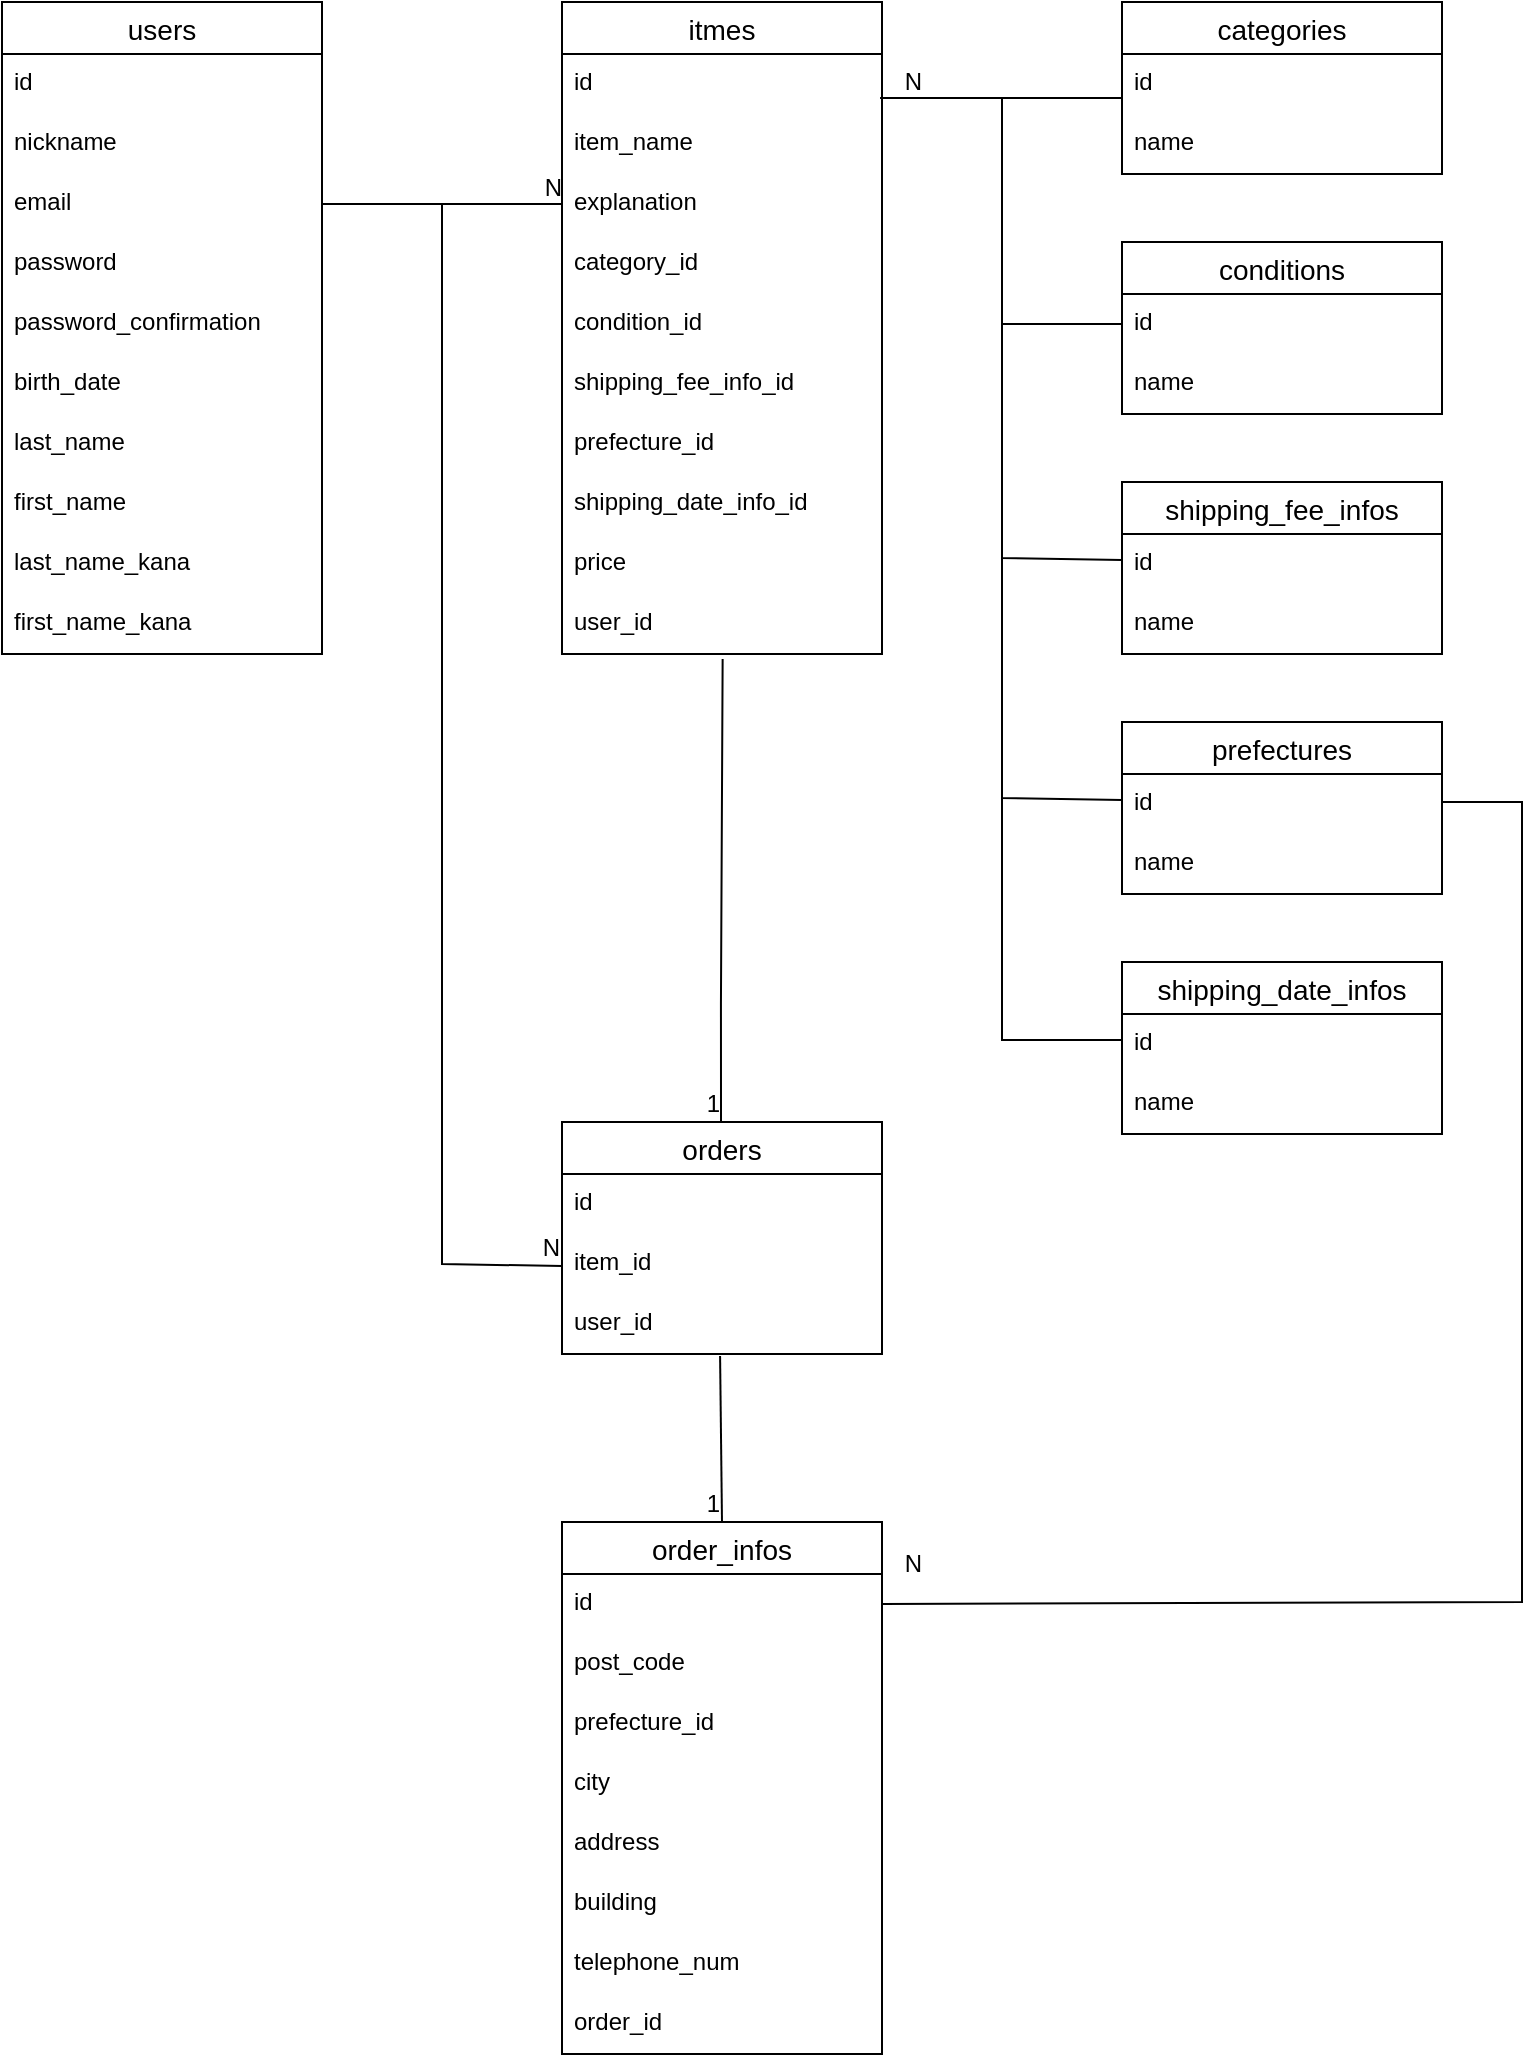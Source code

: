 <mxfile>
    <diagram id="ZAYsO4rURMBQkD5szkE8" name="ページ1">
        <mxGraphModel dx="443" dy="787" grid="1" gridSize="10" guides="1" tooltips="1" connect="1" arrows="1" fold="1" page="1" pageScale="1" pageWidth="827" pageHeight="1169" math="0" shadow="0">
            <root>
                <mxCell id="0"/>
                <mxCell id="1" parent="0"/>
                <mxCell id="2" value="users" style="swimlane;fontStyle=0;childLayout=stackLayout;horizontal=1;startSize=26;horizontalStack=0;resizeParent=1;resizeParentMax=0;resizeLast=0;collapsible=1;marginBottom=0;align=center;fontSize=14;" parent="1" vertex="1">
                    <mxGeometry x="40" y="120" width="160" height="326" as="geometry"/>
                </mxCell>
                <mxCell id="23" value="id" style="text;strokeColor=none;fillColor=none;spacingLeft=4;spacingRight=4;overflow=hidden;rotatable=0;points=[[0,0.5],[1,0.5]];portConstraint=eastwest;fontSize=12;" parent="2" vertex="1">
                    <mxGeometry y="26" width="160" height="30" as="geometry"/>
                </mxCell>
                <mxCell id="3" value="nickname " style="text;strokeColor=none;fillColor=none;spacingLeft=4;spacingRight=4;overflow=hidden;rotatable=0;points=[[0,0.5],[1,0.5]];portConstraint=eastwest;fontSize=12;" parent="2" vertex="1">
                    <mxGeometry y="56" width="160" height="30" as="geometry"/>
                </mxCell>
                <mxCell id="4" value="email" style="text;strokeColor=none;fillColor=none;spacingLeft=4;spacingRight=4;overflow=hidden;rotatable=0;points=[[0,0.5],[1,0.5]];portConstraint=eastwest;fontSize=12;" parent="2" vertex="1">
                    <mxGeometry y="86" width="160" height="30" as="geometry"/>
                </mxCell>
                <mxCell id="18" value="password" style="text;strokeColor=none;fillColor=none;spacingLeft=4;spacingRight=4;overflow=hidden;rotatable=0;points=[[0,0.5],[1,0.5]];portConstraint=eastwest;fontSize=12;" parent="2" vertex="1">
                    <mxGeometry y="116" width="160" height="30" as="geometry"/>
                </mxCell>
                <mxCell id="5" value="password_confirmation" style="text;strokeColor=none;fillColor=none;spacingLeft=4;spacingRight=4;overflow=hidden;rotatable=0;points=[[0,0.5],[1,0.5]];portConstraint=eastwest;fontSize=12;" parent="2" vertex="1">
                    <mxGeometry y="146" width="160" height="30" as="geometry"/>
                </mxCell>
                <mxCell id="78" value="birth_date" style="text;strokeColor=none;fillColor=none;spacingLeft=4;spacingRight=4;overflow=hidden;rotatable=0;points=[[0,0.5],[1,0.5]];portConstraint=eastwest;fontSize=12;" parent="2" vertex="1">
                    <mxGeometry y="176" width="160" height="30" as="geometry"/>
                </mxCell>
                <mxCell id="15" value="last_name" style="text;strokeColor=none;fillColor=none;spacingLeft=4;spacingRight=4;overflow=hidden;rotatable=0;points=[[0,0.5],[1,0.5]];portConstraint=eastwest;fontSize=12;" parent="2" vertex="1">
                    <mxGeometry y="206" width="160" height="30" as="geometry"/>
                </mxCell>
                <mxCell id="16" value="first_name" style="text;strokeColor=none;fillColor=none;spacingLeft=4;spacingRight=4;overflow=hidden;rotatable=0;points=[[0,0.5],[1,0.5]];portConstraint=eastwest;fontSize=12;" parent="2" vertex="1">
                    <mxGeometry y="236" width="160" height="30" as="geometry"/>
                </mxCell>
                <mxCell id="17" value="last_name_kana" style="text;strokeColor=none;fillColor=none;spacingLeft=4;spacingRight=4;overflow=hidden;rotatable=0;points=[[0,0.5],[1,0.5]];portConstraint=eastwest;fontSize=12;" parent="2" vertex="1">
                    <mxGeometry y="266" width="160" height="30" as="geometry"/>
                </mxCell>
                <mxCell id="19" value="first_name_kana" style="text;strokeColor=none;fillColor=none;spacingLeft=4;spacingRight=4;overflow=hidden;rotatable=0;points=[[0,0.5],[1,0.5]];portConstraint=eastwest;fontSize=12;" parent="2" vertex="1">
                    <mxGeometry y="296" width="160" height="30" as="geometry"/>
                </mxCell>
                <mxCell id="6" value="itmes" style="swimlane;fontStyle=0;childLayout=stackLayout;horizontal=1;startSize=26;horizontalStack=0;resizeParent=1;resizeParentMax=0;resizeLast=0;collapsible=1;marginBottom=0;align=center;fontSize=14;" parent="1" vertex="1">
                    <mxGeometry x="320" y="120" width="160" height="326" as="geometry"/>
                </mxCell>
                <mxCell id="7" value="id" style="text;strokeColor=none;fillColor=none;spacingLeft=4;spacingRight=4;overflow=hidden;rotatable=0;points=[[0,0.5],[1,0.5]];portConstraint=eastwest;fontSize=12;" parent="6" vertex="1">
                    <mxGeometry y="26" width="160" height="30" as="geometry"/>
                </mxCell>
                <mxCell id="8" value="item_name" style="text;strokeColor=none;fillColor=none;spacingLeft=4;spacingRight=4;overflow=hidden;rotatable=0;points=[[0,0.5],[1,0.5]];portConstraint=eastwest;fontSize=12;" parent="6" vertex="1">
                    <mxGeometry y="56" width="160" height="30" as="geometry"/>
                </mxCell>
                <mxCell id="25" value="explanation" style="text;strokeColor=none;fillColor=none;spacingLeft=4;spacingRight=4;overflow=hidden;rotatable=0;points=[[0,0.5],[1,0.5]];portConstraint=eastwest;fontSize=12;" parent="6" vertex="1">
                    <mxGeometry y="86" width="160" height="30" as="geometry"/>
                </mxCell>
                <mxCell id="26" value="category_id" style="text;strokeColor=none;fillColor=none;spacingLeft=4;spacingRight=4;overflow=hidden;rotatable=0;points=[[0,0.5],[1,0.5]];portConstraint=eastwest;fontSize=12;" parent="6" vertex="1">
                    <mxGeometry y="116" width="160" height="30" as="geometry"/>
                </mxCell>
                <mxCell id="27" value="condition_id" style="text;strokeColor=none;fillColor=none;spacingLeft=4;spacingRight=4;overflow=hidden;rotatable=0;points=[[0,0.5],[1,0.5]];portConstraint=eastwest;fontSize=12;" parent="6" vertex="1">
                    <mxGeometry y="146" width="160" height="30" as="geometry"/>
                </mxCell>
                <mxCell id="28" value="shipping_fee_info_id" style="text;strokeColor=none;fillColor=none;spacingLeft=4;spacingRight=4;overflow=hidden;rotatable=0;points=[[0,0.5],[1,0.5]];portConstraint=eastwest;fontSize=12;" parent="6" vertex="1">
                    <mxGeometry y="176" width="160" height="30" as="geometry"/>
                </mxCell>
                <mxCell id="29" value="prefecture_id" style="text;strokeColor=none;fillColor=none;spacingLeft=4;spacingRight=4;overflow=hidden;rotatable=0;points=[[0,0.5],[1,0.5]];portConstraint=eastwest;fontSize=12;" parent="6" vertex="1">
                    <mxGeometry y="206" width="160" height="30" as="geometry"/>
                </mxCell>
                <mxCell id="30" value="shipping_date_info_id" style="text;strokeColor=none;fillColor=none;spacingLeft=4;spacingRight=4;overflow=hidden;rotatable=0;points=[[0,0.5],[1,0.5]];portConstraint=eastwest;fontSize=12;" parent="6" vertex="1">
                    <mxGeometry y="236" width="160" height="30" as="geometry"/>
                </mxCell>
                <mxCell id="31" value="price" style="text;strokeColor=none;fillColor=none;spacingLeft=4;spacingRight=4;overflow=hidden;rotatable=0;points=[[0,0.5],[1,0.5]];portConstraint=eastwest;fontSize=12;" parent="6" vertex="1">
                    <mxGeometry y="266" width="160" height="30" as="geometry"/>
                </mxCell>
                <mxCell id="33" value="user_id" style="text;strokeColor=none;fillColor=none;spacingLeft=4;spacingRight=4;overflow=hidden;rotatable=0;points=[[0,0.5],[1,0.5]];portConstraint=eastwest;fontSize=12;" parent="6" vertex="1">
                    <mxGeometry y="296" width="160" height="30" as="geometry"/>
                </mxCell>
                <mxCell id="10" value="orders" style="swimlane;fontStyle=0;childLayout=stackLayout;horizontal=1;startSize=26;horizontalStack=0;resizeParent=1;resizeParentMax=0;resizeLast=0;collapsible=1;marginBottom=0;align=center;fontSize=14;" parent="1" vertex="1">
                    <mxGeometry x="320" y="680" width="160" height="116" as="geometry"/>
                </mxCell>
                <mxCell id="11" value="id" style="text;strokeColor=none;fillColor=none;spacingLeft=4;spacingRight=4;overflow=hidden;rotatable=0;points=[[0,0.5],[1,0.5]];portConstraint=eastwest;fontSize=12;" parent="10" vertex="1">
                    <mxGeometry y="26" width="160" height="30" as="geometry"/>
                </mxCell>
                <mxCell id="13" value="item_id" style="text;strokeColor=none;fillColor=none;spacingLeft=4;spacingRight=4;overflow=hidden;rotatable=0;points=[[0,0.5],[1,0.5]];portConstraint=eastwest;fontSize=12;" parent="10" vertex="1">
                    <mxGeometry y="56" width="160" height="30" as="geometry"/>
                </mxCell>
                <mxCell id="12" value="user_id" style="text;strokeColor=none;fillColor=none;spacingLeft=4;spacingRight=4;overflow=hidden;rotatable=0;points=[[0,0.5],[1,0.5]];portConstraint=eastwest;fontSize=12;" parent="10" vertex="1">
                    <mxGeometry y="86" width="160" height="30" as="geometry"/>
                </mxCell>
                <mxCell id="39" value="order_infos" style="swimlane;fontStyle=0;childLayout=stackLayout;horizontal=1;startSize=26;horizontalStack=0;resizeParent=1;resizeParentMax=0;resizeLast=0;collapsible=1;marginBottom=0;align=center;fontSize=14;" parent="1" vertex="1">
                    <mxGeometry x="320" y="880" width="160" height="266" as="geometry"/>
                </mxCell>
                <mxCell id="40" value="id" style="text;strokeColor=none;fillColor=none;spacingLeft=4;spacingRight=4;overflow=hidden;rotatable=0;points=[[0,0.5],[1,0.5]];portConstraint=eastwest;fontSize=12;" parent="39" vertex="1">
                    <mxGeometry y="26" width="160" height="30" as="geometry"/>
                </mxCell>
                <mxCell id="41" value="post_code" style="text;strokeColor=none;fillColor=none;spacingLeft=4;spacingRight=4;overflow=hidden;rotatable=0;points=[[0,0.5],[1,0.5]];portConstraint=eastwest;fontSize=12;" parent="39" vertex="1">
                    <mxGeometry y="56" width="160" height="30" as="geometry"/>
                </mxCell>
                <mxCell id="42" value="prefecture_id" style="text;strokeColor=none;fillColor=none;spacingLeft=4;spacingRight=4;overflow=hidden;rotatable=0;points=[[0,0.5],[1,0.5]];portConstraint=eastwest;fontSize=12;" parent="39" vertex="1">
                    <mxGeometry y="86" width="160" height="30" as="geometry"/>
                </mxCell>
                <mxCell id="43" value="city" style="text;strokeColor=none;fillColor=none;spacingLeft=4;spacingRight=4;overflow=hidden;rotatable=0;points=[[0,0.5],[1,0.5]];portConstraint=eastwest;fontSize=12;" parent="39" vertex="1">
                    <mxGeometry y="116" width="160" height="30" as="geometry"/>
                </mxCell>
                <mxCell id="45" value="address" style="text;strokeColor=none;fillColor=none;spacingLeft=4;spacingRight=4;overflow=hidden;rotatable=0;points=[[0,0.5],[1,0.5]];portConstraint=eastwest;fontSize=12;" parent="39" vertex="1">
                    <mxGeometry y="146" width="160" height="30" as="geometry"/>
                </mxCell>
                <mxCell id="46" value="building" style="text;strokeColor=none;fillColor=none;spacingLeft=4;spacingRight=4;overflow=hidden;rotatable=0;points=[[0,0.5],[1,0.5]];portConstraint=eastwest;fontSize=12;" parent="39" vertex="1">
                    <mxGeometry y="176" width="160" height="30" as="geometry"/>
                </mxCell>
                <mxCell id="47" value="telephone_num" style="text;strokeColor=none;fillColor=none;spacingLeft=4;spacingRight=4;overflow=hidden;rotatable=0;points=[[0,0.5],[1,0.5]];portConstraint=eastwest;fontSize=12;" parent="39" vertex="1">
                    <mxGeometry y="206" width="160" height="30" as="geometry"/>
                </mxCell>
                <mxCell id="48" value="order_id" style="text;strokeColor=none;fillColor=none;spacingLeft=4;spacingRight=4;overflow=hidden;rotatable=0;points=[[0,0.5],[1,0.5]];portConstraint=eastwest;fontSize=12;" parent="39" vertex="1">
                    <mxGeometry y="236" width="160" height="30" as="geometry"/>
                </mxCell>
                <mxCell id="61" value="" style="endArrow=none;html=1;rounded=0;entryX=0;entryY=0.5;entryDx=0;entryDy=0;" parent="1" edge="1">
                    <mxGeometry relative="1" as="geometry">
                        <mxPoint x="200" y="221" as="sourcePoint"/>
                        <mxPoint x="320" y="752" as="targetPoint"/>
                        <Array as="points">
                            <mxPoint x="260" y="221"/>
                            <mxPoint x="260" y="751"/>
                        </Array>
                    </mxGeometry>
                </mxCell>
                <mxCell id="62" value="N" style="resizable=0;html=1;align=right;verticalAlign=bottom;" parent="61" connectable="0" vertex="1">
                    <mxGeometry x="1" relative="1" as="geometry"/>
                </mxCell>
                <mxCell id="64" value="" style="endArrow=none;html=1;rounded=0;entryX=0;entryY=0.5;entryDx=0;entryDy=0;exitX=1;exitY=0.5;exitDx=0;exitDy=0;" parent="1" source="4" edge="1">
                    <mxGeometry relative="1" as="geometry">
                        <mxPoint x="210" y="230" as="sourcePoint"/>
                        <mxPoint x="320.0" y="221" as="targetPoint"/>
                    </mxGeometry>
                </mxCell>
                <mxCell id="65" value="N" style="resizable=0;html=1;align=right;verticalAlign=bottom;" parent="64" connectable="0" vertex="1">
                    <mxGeometry x="1" relative="1" as="geometry"/>
                </mxCell>
                <mxCell id="68" value="" style="endArrow=none;html=1;rounded=0;exitX=0.502;exitY=1.083;exitDx=0;exitDy=0;exitPerimeter=0;entryX=0.419;entryY=-0.006;entryDx=0;entryDy=0;entryPerimeter=0;" parent="1" source="33" edge="1">
                    <mxGeometry relative="1" as="geometry">
                        <mxPoint x="399.51" y="538.23" as="sourcePoint"/>
                        <mxPoint x="399.51" y="680.004" as="targetPoint"/>
                        <Array as="points">
                            <mxPoint x="399.47" y="621.24"/>
                        </Array>
                    </mxGeometry>
                </mxCell>
                <mxCell id="69" value="1" style="resizable=0;html=1;align=right;verticalAlign=bottom;" parent="68" connectable="0" vertex="1">
                    <mxGeometry x="1" relative="1" as="geometry"/>
                </mxCell>
                <mxCell id="72" value="" style="endArrow=none;html=1;rounded=0;exitX=0.494;exitY=1.033;exitDx=0;exitDy=0;exitPerimeter=0;entryX=0.5;entryY=0;entryDx=0;entryDy=0;" parent="1" target="39" edge="1" source="12">
                    <mxGeometry relative="1" as="geometry">
                        <mxPoint x="480" y="751" as="sourcePoint"/>
                        <mxPoint x="400" y="870" as="targetPoint"/>
                        <Array as="points"/>
                    </mxGeometry>
                </mxCell>
                <mxCell id="73" value="1" style="resizable=0;html=1;align=right;verticalAlign=bottom;" parent="72" connectable="0" vertex="1">
                    <mxGeometry x="1" relative="1" as="geometry"/>
                </mxCell>
                <mxCell id="79" value="categories" style="swimlane;fontStyle=0;childLayout=stackLayout;horizontal=1;startSize=26;horizontalStack=0;resizeParent=1;resizeParentMax=0;resizeLast=0;collapsible=1;marginBottom=0;align=center;fontSize=14;" vertex="1" parent="1">
                    <mxGeometry x="600" y="120" width="160" height="86" as="geometry"/>
                </mxCell>
                <mxCell id="80" value="id" style="text;strokeColor=none;fillColor=none;spacingLeft=4;spacingRight=4;overflow=hidden;rotatable=0;points=[[0,0.5],[1,0.5]];portConstraint=eastwest;fontSize=12;" vertex="1" parent="79">
                    <mxGeometry y="26" width="160" height="30" as="geometry"/>
                </mxCell>
                <mxCell id="81" value="name" style="text;strokeColor=none;fillColor=none;spacingLeft=4;spacingRight=4;overflow=hidden;rotatable=0;points=[[0,0.5],[1,0.5]];portConstraint=eastwest;fontSize=12;" vertex="1" parent="79">
                    <mxGeometry y="56" width="160" height="30" as="geometry"/>
                </mxCell>
                <mxCell id="83" value="conditions" style="swimlane;fontStyle=0;childLayout=stackLayout;horizontal=1;startSize=26;horizontalStack=0;resizeParent=1;resizeParentMax=0;resizeLast=0;collapsible=1;marginBottom=0;align=center;fontSize=14;" vertex="1" parent="1">
                    <mxGeometry x="600" y="240" width="160" height="86" as="geometry"/>
                </mxCell>
                <mxCell id="84" value="id" style="text;strokeColor=none;fillColor=none;spacingLeft=4;spacingRight=4;overflow=hidden;rotatable=0;points=[[0,0.5],[1,0.5]];portConstraint=eastwest;fontSize=12;" vertex="1" parent="83">
                    <mxGeometry y="26" width="160" height="30" as="geometry"/>
                </mxCell>
                <mxCell id="85" value="name" style="text;strokeColor=none;fillColor=none;spacingLeft=4;spacingRight=4;overflow=hidden;rotatable=0;points=[[0,0.5],[1,0.5]];portConstraint=eastwest;fontSize=12;" vertex="1" parent="83">
                    <mxGeometry y="56" width="160" height="30" as="geometry"/>
                </mxCell>
                <mxCell id="86" value="shipping_fee_infos" style="swimlane;fontStyle=0;childLayout=stackLayout;horizontal=1;startSize=26;horizontalStack=0;resizeParent=1;resizeParentMax=0;resizeLast=0;collapsible=1;marginBottom=0;align=center;fontSize=14;" vertex="1" parent="1">
                    <mxGeometry x="600" y="360" width="160" height="86" as="geometry"/>
                </mxCell>
                <mxCell id="87" value="id" style="text;strokeColor=none;fillColor=none;spacingLeft=4;spacingRight=4;overflow=hidden;rotatable=0;points=[[0,0.5],[1,0.5]];portConstraint=eastwest;fontSize=12;" vertex="1" parent="86">
                    <mxGeometry y="26" width="160" height="30" as="geometry"/>
                </mxCell>
                <mxCell id="88" value="name" style="text;strokeColor=none;fillColor=none;spacingLeft=4;spacingRight=4;overflow=hidden;rotatable=0;points=[[0,0.5],[1,0.5]];portConstraint=eastwest;fontSize=12;" vertex="1" parent="86">
                    <mxGeometry y="56" width="160" height="30" as="geometry"/>
                </mxCell>
                <mxCell id="89" value="prefectures" style="swimlane;fontStyle=0;childLayout=stackLayout;horizontal=1;startSize=26;horizontalStack=0;resizeParent=1;resizeParentMax=0;resizeLast=0;collapsible=1;marginBottom=0;align=center;fontSize=14;" vertex="1" parent="1">
                    <mxGeometry x="600" y="480" width="160" height="86" as="geometry"/>
                </mxCell>
                <mxCell id="90" value="id" style="text;strokeColor=none;fillColor=none;spacingLeft=4;spacingRight=4;overflow=hidden;rotatable=0;points=[[0,0.5],[1,0.5]];portConstraint=eastwest;fontSize=12;" vertex="1" parent="89">
                    <mxGeometry y="26" width="160" height="30" as="geometry"/>
                </mxCell>
                <mxCell id="107" value="name" style="text;strokeColor=none;fillColor=none;spacingLeft=4;spacingRight=4;overflow=hidden;rotatable=0;points=[[0,0.5],[1,0.5]];portConstraint=eastwest;fontSize=12;" vertex="1" parent="89">
                    <mxGeometry y="56" width="160" height="30" as="geometry"/>
                </mxCell>
                <mxCell id="92" value="shipping_date_infos" style="swimlane;fontStyle=0;childLayout=stackLayout;horizontal=1;startSize=26;horizontalStack=0;resizeParent=1;resizeParentMax=0;resizeLast=0;collapsible=1;marginBottom=0;align=center;fontSize=14;" vertex="1" parent="1">
                    <mxGeometry x="600" y="600" width="160" height="86" as="geometry"/>
                </mxCell>
                <mxCell id="93" value="id" style="text;strokeColor=none;fillColor=none;spacingLeft=4;spacingRight=4;overflow=hidden;rotatable=0;points=[[0,0.5],[1,0.5]];portConstraint=eastwest;fontSize=12;" vertex="1" parent="92">
                    <mxGeometry y="26" width="160" height="30" as="geometry"/>
                </mxCell>
                <mxCell id="94" value="name" style="text;strokeColor=none;fillColor=none;spacingLeft=4;spacingRight=4;overflow=hidden;rotatable=0;points=[[0,0.5],[1,0.5]];portConstraint=eastwest;fontSize=12;" vertex="1" parent="92">
                    <mxGeometry y="56" width="160" height="30" as="geometry"/>
                </mxCell>
                <mxCell id="95" value="" style="endArrow=none;html=1;rounded=0;entryX=0;entryY=0.5;entryDx=0;entryDy=0;exitX=1;exitY=0.5;exitDx=0;exitDy=0;" edge="1" parent="1">
                    <mxGeometry relative="1" as="geometry">
                        <mxPoint x="480" y="168" as="sourcePoint"/>
                        <mxPoint x="600.0" y="168" as="targetPoint"/>
                    </mxGeometry>
                </mxCell>
                <mxCell id="96" value="N" style="resizable=0;html=1;align=right;verticalAlign=bottom;" connectable="0" vertex="1" parent="95">
                    <mxGeometry x="1" relative="1" as="geometry">
                        <mxPoint x="-100" as="offset"/>
                    </mxGeometry>
                </mxCell>
                <mxCell id="97" value="" style="endArrow=none;html=1;rounded=0;entryX=0;entryY=0.5;entryDx=0;entryDy=0;exitX=0.994;exitY=0.733;exitDx=0;exitDy=0;exitPerimeter=0;" edge="1" parent="1" source="7" target="84">
                    <mxGeometry relative="1" as="geometry">
                        <mxPoint x="490" y="180" as="sourcePoint"/>
                        <mxPoint x="610.0" y="180" as="targetPoint"/>
                        <Array as="points">
                            <mxPoint x="540" y="168"/>
                            <mxPoint x="540" y="281"/>
                        </Array>
                    </mxGeometry>
                </mxCell>
                <mxCell id="99" value="" style="endArrow=none;html=1;rounded=0;entryX=0;entryY=0.5;entryDx=0;entryDy=0;exitX=1;exitY=0.8;exitDx=0;exitDy=0;exitPerimeter=0;" edge="1" parent="1">
                    <mxGeometry relative="1" as="geometry">
                        <mxPoint x="480" y="168" as="sourcePoint"/>
                        <mxPoint x="600" y="399" as="targetPoint"/>
                        <Array as="points">
                            <mxPoint x="540" y="168"/>
                            <mxPoint x="540" y="398"/>
                        </Array>
                    </mxGeometry>
                </mxCell>
                <mxCell id="101" value="" style="endArrow=none;html=1;rounded=0;entryX=0;entryY=0.5;entryDx=0;entryDy=0;" edge="1" parent="1">
                    <mxGeometry relative="1" as="geometry">
                        <mxPoint x="480" y="168" as="sourcePoint"/>
                        <mxPoint x="600" y="519" as="targetPoint"/>
                        <Array as="points">
                            <mxPoint x="540" y="168"/>
                            <mxPoint x="540" y="518"/>
                        </Array>
                    </mxGeometry>
                </mxCell>
                <mxCell id="105" value="" style="endArrow=none;html=1;rounded=0;entryX=0;entryY=0.5;entryDx=0;entryDy=0;" edge="1" parent="1">
                    <mxGeometry relative="1" as="geometry">
                        <mxPoint x="480" y="168" as="sourcePoint"/>
                        <mxPoint x="600" y="639" as="targetPoint"/>
                        <Array as="points">
                            <mxPoint x="540" y="168"/>
                            <mxPoint x="540" y="639"/>
                        </Array>
                    </mxGeometry>
                </mxCell>
                <mxCell id="108" value="" style="endArrow=none;html=1;rounded=0;entryX=1;entryY=0.5;entryDx=0;entryDy=0;" edge="1" parent="1" target="40">
                    <mxGeometry relative="1" as="geometry">
                        <mxPoint x="760" y="520" as="sourcePoint"/>
                        <mxPoint x="740" y="590" as="targetPoint"/>
                        <Array as="points">
                            <mxPoint x="800" y="520"/>
                            <mxPoint x="800" y="920"/>
                        </Array>
                    </mxGeometry>
                </mxCell>
                <mxCell id="109" value="N" style="resizable=0;html=1;align=right;verticalAlign=bottom;" connectable="0" vertex="1" parent="108">
                    <mxGeometry x="1" relative="1" as="geometry">
                        <mxPoint x="20" y="-11" as="offset"/>
                    </mxGeometry>
                </mxCell>
            </root>
        </mxGraphModel>
    </diagram>
</mxfile>